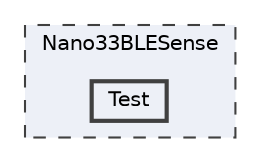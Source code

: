 digraph "Nano33BLESense/Test"
{
 // LATEX_PDF_SIZE
  bgcolor="transparent";
  edge [fontname=Helvetica,fontsize=10,labelfontname=Helvetica,labelfontsize=10];
  node [fontname=Helvetica,fontsize=10,shape=box,height=0.2,width=0.4];
  compound=true
  subgraph clusterdir_3ef66bc0855b3992545a092d0a3c037e {
    graph [ bgcolor="#edf0f7", pencolor="grey25", label="Nano33BLESense", fontname=Helvetica,fontsize=10 style="filled,dashed", URL="dir_3ef66bc0855b3992545a092d0a3c037e.html",tooltip=""]
  dir_43cb056b36423178c4ec69bde5d658f7 [label="Test", fillcolor="#edf0f7", color="grey25", style="filled,bold", URL="dir_43cb056b36423178c4ec69bde5d658f7.html",tooltip=""];
  }
}
